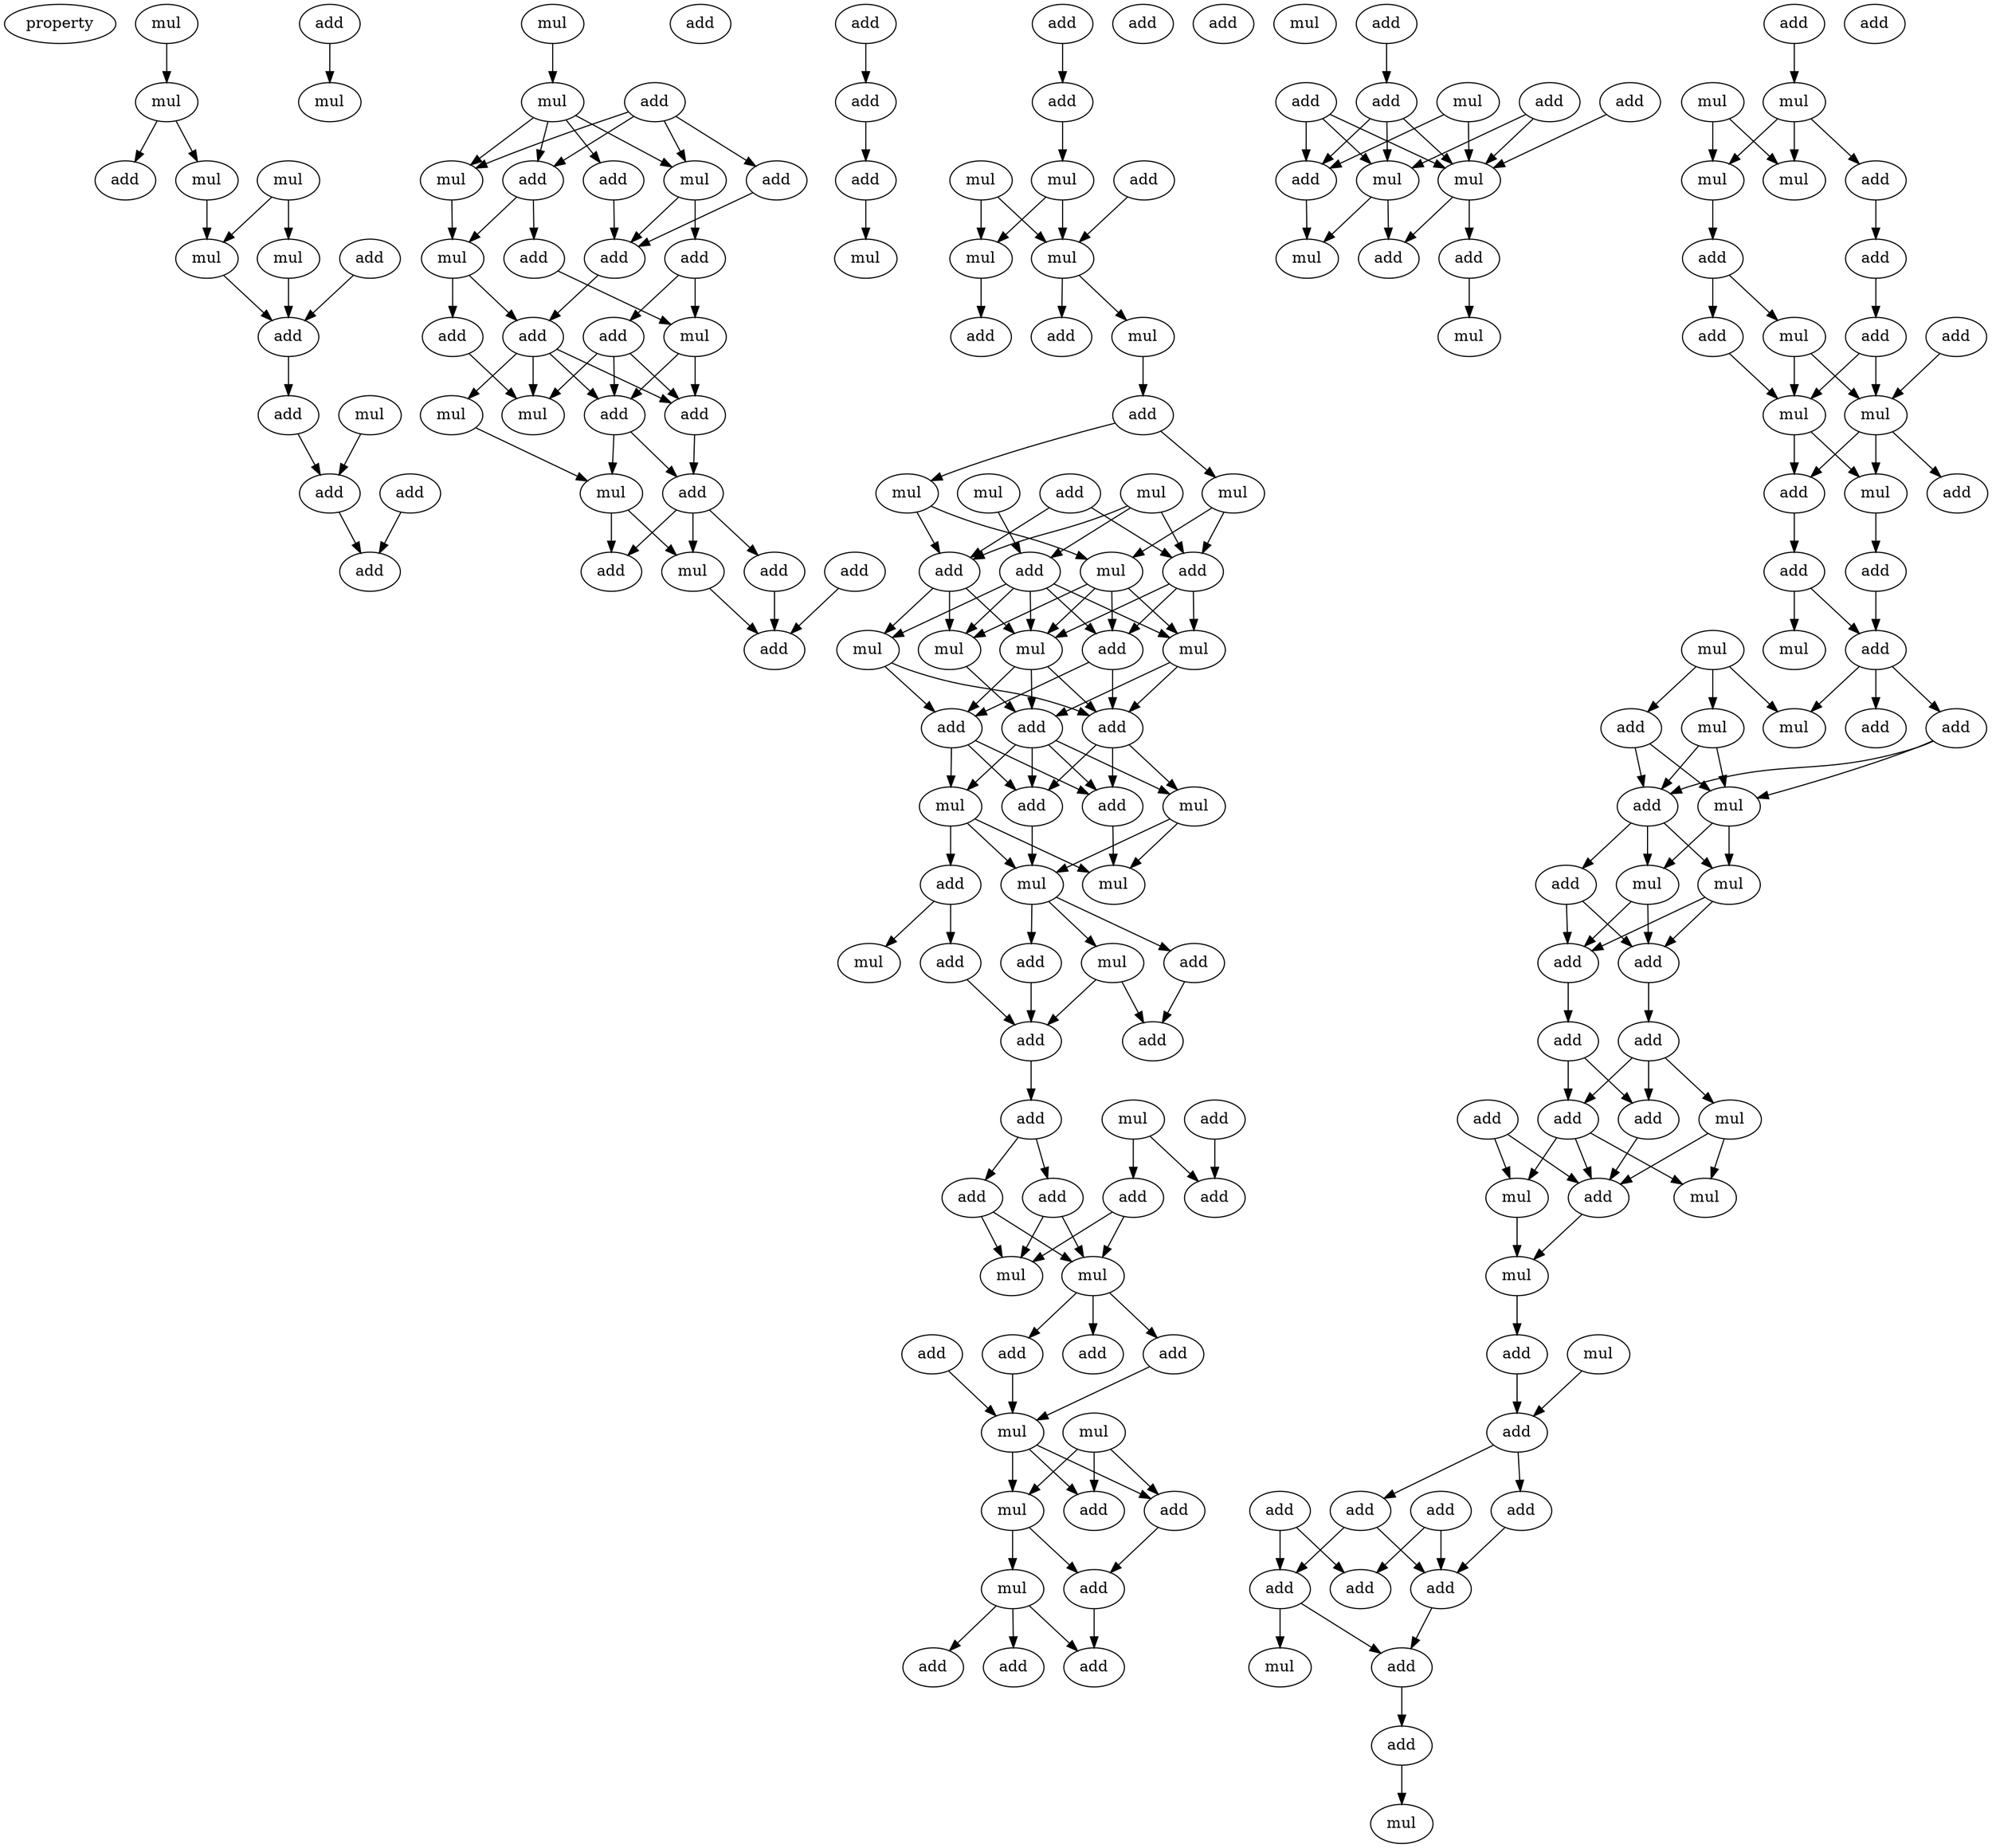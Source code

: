 digraph {
    node [fontcolor=black]
    property [mul=2,lf=1.9]
    0 [ label = mul ];
    1 [ label = mul ];
    2 [ label = mul ];
    3 [ label = add ];
    4 [ label = mul ];
    5 [ label = mul ];
    6 [ label = add ];
    7 [ label = mul ];
    8 [ label = add ];
    9 [ label = mul ];
    10 [ label = add ];
    11 [ label = add ];
    12 [ label = add ];
    13 [ label = mul ];
    14 [ label = add ];
    15 [ label = add ];
    16 [ label = mul ];
    17 [ label = add ];
    18 [ label = mul ];
    19 [ label = add ];
    20 [ label = add ];
    21 [ label = add ];
    22 [ label = mul ];
    23 [ label = mul ];
    24 [ label = add ];
    25 [ label = add ];
    26 [ label = mul ];
    27 [ label = add ];
    28 [ label = add ];
    29 [ label = add ];
    30 [ label = mul ];
    31 [ label = add ];
    32 [ label = add ];
    33 [ label = mul ];
    34 [ label = add ];
    35 [ label = mul ];
    36 [ label = mul ];
    37 [ label = add ];
    38 [ label = mul ];
    39 [ label = add ];
    40 [ label = add ];
    41 [ label = add ];
    42 [ label = add ];
    43 [ label = add ];
    44 [ label = add ];
    45 [ label = add ];
    46 [ label = add ];
    47 [ label = mul ];
    48 [ label = add ];
    49 [ label = add ];
    50 [ label = mul ];
    51 [ label = add ];
    52 [ label = add ];
    53 [ label = mul ];
    54 [ label = mul ];
    55 [ label = mul ];
    56 [ label = mul ];
    57 [ label = add ];
    58 [ label = add ];
    59 [ label = add ];
    60 [ label = mul ];
    61 [ label = mul ];
    62 [ label = mul ];
    63 [ label = add ];
    64 [ label = mul ];
    65 [ label = add ];
    66 [ label = mul ];
    67 [ label = add ];
    68 [ label = add ];
    69 [ label = mul ];
    70 [ label = mul ];
    71 [ label = add ];
    72 [ label = mul ];
    73 [ label = mul ];
    74 [ label = add ];
    75 [ label = add ];
    76 [ label = add ];
    77 [ label = add ];
    78 [ label = add ];
    79 [ label = mul ];
    80 [ label = mul ];
    81 [ label = mul ];
    82 [ label = mul ];
    83 [ label = add ];
    84 [ label = add ];
    85 [ label = mul ];
    86 [ label = add ];
    87 [ label = add ];
    88 [ label = mul ];
    89 [ label = add ];
    90 [ label = add ];
    91 [ label = add ];
    92 [ label = add ];
    93 [ label = mul ];
    94 [ label = add ];
    95 [ label = add ];
    96 [ label = add ];
    97 [ label = add ];
    98 [ label = mul ];
    99 [ label = mul ];
    100 [ label = add ];
    101 [ label = add ];
    102 [ label = add ];
    103 [ label = add ];
    104 [ label = mul ];
    105 [ label = mul ];
    106 [ label = mul ];
    107 [ label = add ];
    108 [ label = add ];
    109 [ label = add ];
    110 [ label = mul ];
    111 [ label = add ];
    112 [ label = mul ];
    113 [ label = add ];
    114 [ label = add ];
    115 [ label = add ];
    116 [ label = add ];
    117 [ label = add ];
    118 [ label = add ];
    119 [ label = add ];
    120 [ label = add ];
    121 [ label = mul ];
    122 [ label = mul ];
    123 [ label = mul ];
    124 [ label = add ];
    125 [ label = mul ];
    126 [ label = add ];
    127 [ label = add ];
    128 [ label = add ];
    129 [ label = mul ];
    130 [ label = mul ];
    131 [ label = mul ];
    132 [ label = mul ];
    133 [ label = add ];
    134 [ label = mul ];
    135 [ label = add ];
    136 [ label = add ];
    137 [ label = add ];
    138 [ label = mul ];
    139 [ label = add ];
    140 [ label = add ];
    141 [ label = add ];
    142 [ label = mul ];
    143 [ label = mul ];
    144 [ label = mul ];
    145 [ label = add ];
    146 [ label = add ];
    147 [ label = add ];
    148 [ label = add ];
    149 [ label = mul ];
    150 [ label = add ];
    151 [ label = mul ];
    152 [ label = add ];
    153 [ label = mul ];
    154 [ label = add ];
    155 [ label = add ];
    156 [ label = mul ];
    157 [ label = add ];
    158 [ label = mul ];
    159 [ label = mul ];
    160 [ label = add ];
    161 [ label = mul ];
    162 [ label = add ];
    163 [ label = add ];
    164 [ label = add ];
    165 [ label = add ];
    166 [ label = add ];
    167 [ label = add ];
    168 [ label = add ];
    169 [ label = mul ];
    170 [ label = mul ];
    171 [ label = mul ];
    172 [ label = add ];
    173 [ label = mul ];
    174 [ label = add ];
    175 [ label = mul ];
    176 [ label = add ];
    177 [ label = add ];
    178 [ label = add ];
    179 [ label = add ];
    180 [ label = add ];
    181 [ label = add ];
    182 [ label = add ];
    183 [ label = add ];
    184 [ label = add ];
    185 [ label = mul ];
    186 [ label = add ];
    187 [ label = mul ];
    0 -> 1 [ name = 0 ];
    1 -> 3 [ name = 1 ];
    1 -> 4 [ name = 2 ];
    2 -> 5 [ name = 3 ];
    2 -> 7 [ name = 4 ];
    4 -> 7 [ name = 5 ];
    5 -> 8 [ name = 6 ];
    6 -> 8 [ name = 7 ];
    7 -> 8 [ name = 8 ];
    8 -> 10 [ name = 9 ];
    9 -> 14 [ name = 10 ];
    10 -> 14 [ name = 11 ];
    11 -> 13 [ name = 12 ];
    12 -> 15 [ name = 13 ];
    14 -> 15 [ name = 14 ];
    16 -> 18 [ name = 15 ];
    17 -> 19 [ name = 16 ];
    17 -> 21 [ name = 17 ];
    17 -> 22 [ name = 18 ];
    17 -> 23 [ name = 19 ];
    18 -> 19 [ name = 20 ];
    18 -> 20 [ name = 21 ];
    18 -> 22 [ name = 22 ];
    18 -> 23 [ name = 23 ];
    19 -> 26 [ name = 24 ];
    19 -> 27 [ name = 25 ];
    20 -> 24 [ name = 26 ];
    21 -> 24 [ name = 27 ];
    22 -> 26 [ name = 28 ];
    23 -> 24 [ name = 29 ];
    23 -> 25 [ name = 30 ];
    24 -> 28 [ name = 31 ];
    25 -> 29 [ name = 32 ];
    25 -> 30 [ name = 33 ];
    26 -> 28 [ name = 34 ];
    26 -> 31 [ name = 35 ];
    27 -> 30 [ name = 36 ];
    28 -> 32 [ name = 37 ];
    28 -> 33 [ name = 38 ];
    28 -> 34 [ name = 39 ];
    28 -> 35 [ name = 40 ];
    29 -> 32 [ name = 41 ];
    29 -> 34 [ name = 42 ];
    29 -> 35 [ name = 43 ];
    30 -> 32 [ name = 44 ];
    30 -> 34 [ name = 45 ];
    31 -> 35 [ name = 46 ];
    32 -> 36 [ name = 47 ];
    32 -> 37 [ name = 48 ];
    33 -> 36 [ name = 49 ];
    34 -> 37 [ name = 50 ];
    36 -> 38 [ name = 51 ];
    36 -> 42 [ name = 52 ];
    37 -> 38 [ name = 53 ];
    37 -> 41 [ name = 54 ];
    37 -> 42 [ name = 55 ];
    38 -> 43 [ name = 56 ];
    39 -> 43 [ name = 57 ];
    41 -> 43 [ name = 58 ];
    44 -> 45 [ name = 59 ];
    45 -> 46 [ name = 60 ];
    46 -> 47 [ name = 61 ];
    48 -> 49 [ name = 62 ];
    49 -> 50 [ name = 63 ];
    50 -> 54 [ name = 64 ];
    50 -> 55 [ name = 65 ];
    52 -> 55 [ name = 66 ];
    53 -> 54 [ name = 67 ];
    53 -> 55 [ name = 68 ];
    54 -> 57 [ name = 69 ];
    55 -> 56 [ name = 70 ];
    55 -> 58 [ name = 71 ];
    56 -> 59 [ name = 72 ];
    59 -> 61 [ name = 73 ];
    59 -> 64 [ name = 74 ];
    60 -> 65 [ name = 75 ];
    60 -> 67 [ name = 76 ];
    60 -> 68 [ name = 77 ];
    61 -> 66 [ name = 78 ];
    61 -> 68 [ name = 79 ];
    62 -> 65 [ name = 80 ];
    63 -> 67 [ name = 81 ];
    63 -> 68 [ name = 82 ];
    64 -> 66 [ name = 83 ];
    64 -> 67 [ name = 84 ];
    65 -> 69 [ name = 85 ];
    65 -> 70 [ name = 86 ];
    65 -> 71 [ name = 87 ];
    65 -> 72 [ name = 88 ];
    65 -> 73 [ name = 89 ];
    66 -> 69 [ name = 90 ];
    66 -> 70 [ name = 91 ];
    66 -> 71 [ name = 92 ];
    66 -> 72 [ name = 93 ];
    67 -> 69 [ name = 94 ];
    67 -> 70 [ name = 95 ];
    67 -> 71 [ name = 96 ];
    68 -> 69 [ name = 97 ];
    68 -> 72 [ name = 98 ];
    68 -> 73 [ name = 99 ];
    69 -> 74 [ name = 100 ];
    69 -> 75 [ name = 101 ];
    69 -> 76 [ name = 102 ];
    70 -> 75 [ name = 103 ];
    70 -> 76 [ name = 104 ];
    71 -> 74 [ name = 105 ];
    71 -> 75 [ name = 106 ];
    72 -> 76 [ name = 107 ];
    73 -> 74 [ name = 108 ];
    73 -> 75 [ name = 109 ];
    74 -> 77 [ name = 110 ];
    74 -> 78 [ name = 111 ];
    74 -> 80 [ name = 112 ];
    75 -> 77 [ name = 113 ];
    75 -> 78 [ name = 114 ];
    75 -> 79 [ name = 115 ];
    76 -> 77 [ name = 116 ];
    76 -> 78 [ name = 117 ];
    76 -> 79 [ name = 118 ];
    76 -> 80 [ name = 119 ];
    77 -> 81 [ name = 120 ];
    78 -> 82 [ name = 121 ];
    79 -> 81 [ name = 122 ];
    79 -> 82 [ name = 123 ];
    80 -> 81 [ name = 124 ];
    80 -> 82 [ name = 125 ];
    80 -> 83 [ name = 126 ];
    81 -> 84 [ name = 127 ];
    81 -> 85 [ name = 128 ];
    81 -> 87 [ name = 129 ];
    83 -> 86 [ name = 130 ];
    83 -> 88 [ name = 131 ];
    84 -> 90 [ name = 132 ];
    85 -> 89 [ name = 133 ];
    85 -> 90 [ name = 134 ];
    86 -> 90 [ name = 135 ];
    87 -> 89 [ name = 136 ];
    90 -> 92 [ name = 137 ];
    91 -> 96 [ name = 138 ];
    92 -> 94 [ name = 139 ];
    92 -> 97 [ name = 140 ];
    93 -> 95 [ name = 141 ];
    93 -> 96 [ name = 142 ];
    94 -> 98 [ name = 143 ];
    94 -> 99 [ name = 144 ];
    95 -> 98 [ name = 145 ];
    95 -> 99 [ name = 146 ];
    97 -> 98 [ name = 147 ];
    97 -> 99 [ name = 148 ];
    99 -> 100 [ name = 149 ];
    99 -> 101 [ name = 150 ];
    99 -> 103 [ name = 151 ];
    100 -> 104 [ name = 152 ];
    102 -> 104 [ name = 153 ];
    103 -> 104 [ name = 154 ];
    104 -> 106 [ name = 155 ];
    104 -> 107 [ name = 156 ];
    104 -> 108 [ name = 157 ];
    105 -> 106 [ name = 158 ];
    105 -> 107 [ name = 159 ];
    105 -> 108 [ name = 160 ];
    106 -> 110 [ name = 161 ];
    106 -> 111 [ name = 162 ];
    107 -> 111 [ name = 163 ];
    110 -> 113 [ name = 164 ];
    110 -> 114 [ name = 165 ];
    110 -> 115 [ name = 166 ];
    111 -> 115 [ name = 167 ];
    116 -> 118 [ name = 168 ];
    117 -> 122 [ name = 169 ];
    117 -> 123 [ name = 170 ];
    118 -> 122 [ name = 171 ];
    118 -> 123 [ name = 172 ];
    118 -> 124 [ name = 173 ];
    119 -> 122 [ name = 174 ];
    119 -> 123 [ name = 175 ];
    119 -> 124 [ name = 176 ];
    120 -> 122 [ name = 177 ];
    121 -> 122 [ name = 178 ];
    121 -> 124 [ name = 179 ];
    122 -> 126 [ name = 180 ];
    122 -> 127 [ name = 181 ];
    123 -> 125 [ name = 182 ];
    123 -> 127 [ name = 183 ];
    124 -> 125 [ name = 184 ];
    126 -> 129 [ name = 185 ];
    128 -> 130 [ name = 186 ];
    130 -> 132 [ name = 187 ];
    130 -> 133 [ name = 188 ];
    130 -> 134 [ name = 189 ];
    131 -> 132 [ name = 190 ];
    131 -> 134 [ name = 191 ];
    133 -> 136 [ name = 192 ];
    134 -> 135 [ name = 193 ];
    135 -> 137 [ name = 194 ];
    135 -> 138 [ name = 195 ];
    136 -> 139 [ name = 196 ];
    137 -> 142 [ name = 197 ];
    138 -> 142 [ name = 198 ];
    138 -> 143 [ name = 199 ];
    139 -> 142 [ name = 200 ];
    139 -> 143 [ name = 201 ];
    141 -> 143 [ name = 202 ];
    142 -> 144 [ name = 203 ];
    142 -> 146 [ name = 204 ];
    143 -> 144 [ name = 205 ];
    143 -> 145 [ name = 206 ];
    143 -> 146 [ name = 207 ];
    144 -> 147 [ name = 208 ];
    146 -> 148 [ name = 209 ];
    147 -> 150 [ name = 210 ];
    148 -> 150 [ name = 211 ];
    148 -> 151 [ name = 212 ];
    149 -> 153 [ name = 213 ];
    149 -> 155 [ name = 214 ];
    149 -> 156 [ name = 215 ];
    150 -> 152 [ name = 216 ];
    150 -> 154 [ name = 217 ];
    150 -> 156 [ name = 218 ];
    152 -> 157 [ name = 219 ];
    152 -> 158 [ name = 220 ];
    153 -> 157 [ name = 221 ];
    153 -> 158 [ name = 222 ];
    155 -> 157 [ name = 223 ];
    155 -> 158 [ name = 224 ];
    157 -> 159 [ name = 225 ];
    157 -> 160 [ name = 226 ];
    157 -> 161 [ name = 227 ];
    158 -> 159 [ name = 228 ];
    158 -> 161 [ name = 229 ];
    159 -> 162 [ name = 230 ];
    159 -> 163 [ name = 231 ];
    160 -> 162 [ name = 232 ];
    160 -> 163 [ name = 233 ];
    161 -> 162 [ name = 234 ];
    161 -> 163 [ name = 235 ];
    162 -> 164 [ name = 236 ];
    163 -> 165 [ name = 237 ];
    164 -> 167 [ name = 238 ];
    164 -> 168 [ name = 239 ];
    164 -> 169 [ name = 240 ];
    165 -> 167 [ name = 241 ];
    165 -> 168 [ name = 242 ];
    166 -> 170 [ name = 243 ];
    166 -> 172 [ name = 244 ];
    167 -> 172 [ name = 245 ];
    168 -> 170 [ name = 246 ];
    168 -> 171 [ name = 247 ];
    168 -> 172 [ name = 248 ];
    169 -> 171 [ name = 249 ];
    169 -> 172 [ name = 250 ];
    170 -> 173 [ name = 251 ];
    172 -> 173 [ name = 252 ];
    173 -> 174 [ name = 253 ];
    174 -> 176 [ name = 254 ];
    175 -> 176 [ name = 255 ];
    176 -> 179 [ name = 256 ];
    176 -> 180 [ name = 257 ];
    177 -> 181 [ name = 258 ];
    177 -> 183 [ name = 259 ];
    178 -> 181 [ name = 260 ];
    178 -> 182 [ name = 261 ];
    179 -> 182 [ name = 262 ];
    179 -> 183 [ name = 263 ];
    180 -> 183 [ name = 264 ];
    182 -> 184 [ name = 265 ];
    182 -> 185 [ name = 266 ];
    183 -> 184 [ name = 267 ];
    184 -> 186 [ name = 268 ];
    186 -> 187 [ name = 269 ];
}
